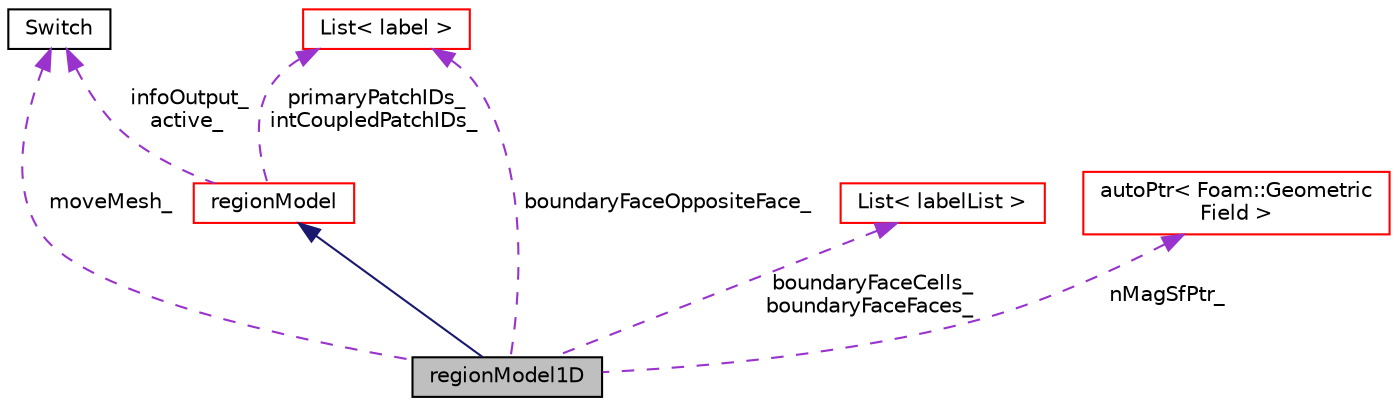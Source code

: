 digraph "regionModel1D"
{
  bgcolor="transparent";
  edge [fontname="Helvetica",fontsize="10",labelfontname="Helvetica",labelfontsize="10"];
  node [fontname="Helvetica",fontsize="10",shape=record];
  Node1 [label="regionModel1D",height=0.2,width=0.4,color="black", fillcolor="grey75", style="filled", fontcolor="black"];
  Node2 -> Node1 [dir="back",color="midnightblue",fontsize="10",style="solid",fontname="Helvetica"];
  Node2 [label="regionModel",height=0.2,width=0.4,color="red",URL="$a02194.html"];
  Node3 -> Node2 [dir="back",color="darkorchid3",fontsize="10",style="dashed",label=" infoOutput_\nactive_" ,fontname="Helvetica"];
  Node3 [label="Switch",height=0.2,width=0.4,color="black",URL="$a02607.html",tooltip="A simple wrapper around bool so that it can be read as a word: true/false, on/off, yes/no, y/n, t/f, or none. "];
  Node4 -> Node2 [dir="back",color="darkorchid3",fontsize="10",style="dashed",label=" primaryPatchIDs_\nintCoupledPatchIDs_" ,fontname="Helvetica"];
  Node4 [label="List\< label \>",height=0.2,width=0.4,color="red",URL="$a01397.html"];
  Node5 -> Node1 [dir="back",color="darkorchid3",fontsize="10",style="dashed",label=" boundaryFaceCells_\nboundaryFaceFaces_" ,fontname="Helvetica"];
  Node5 [label="List\< labelList \>",height=0.2,width=0.4,color="red",URL="$a01397.html"];
  Node6 -> Node1 [dir="back",color="darkorchid3",fontsize="10",style="dashed",label=" nMagSfPtr_" ,fontname="Helvetica"];
  Node6 [label="autoPtr\< Foam::Geometric\lField \>",height=0.2,width=0.4,color="red",URL="$a00085.html"];
  Node3 -> Node1 [dir="back",color="darkorchid3",fontsize="10",style="dashed",label=" moveMesh_" ,fontname="Helvetica"];
  Node4 -> Node1 [dir="back",color="darkorchid3",fontsize="10",style="dashed",label=" boundaryFaceOppositeFace_" ,fontname="Helvetica"];
}
